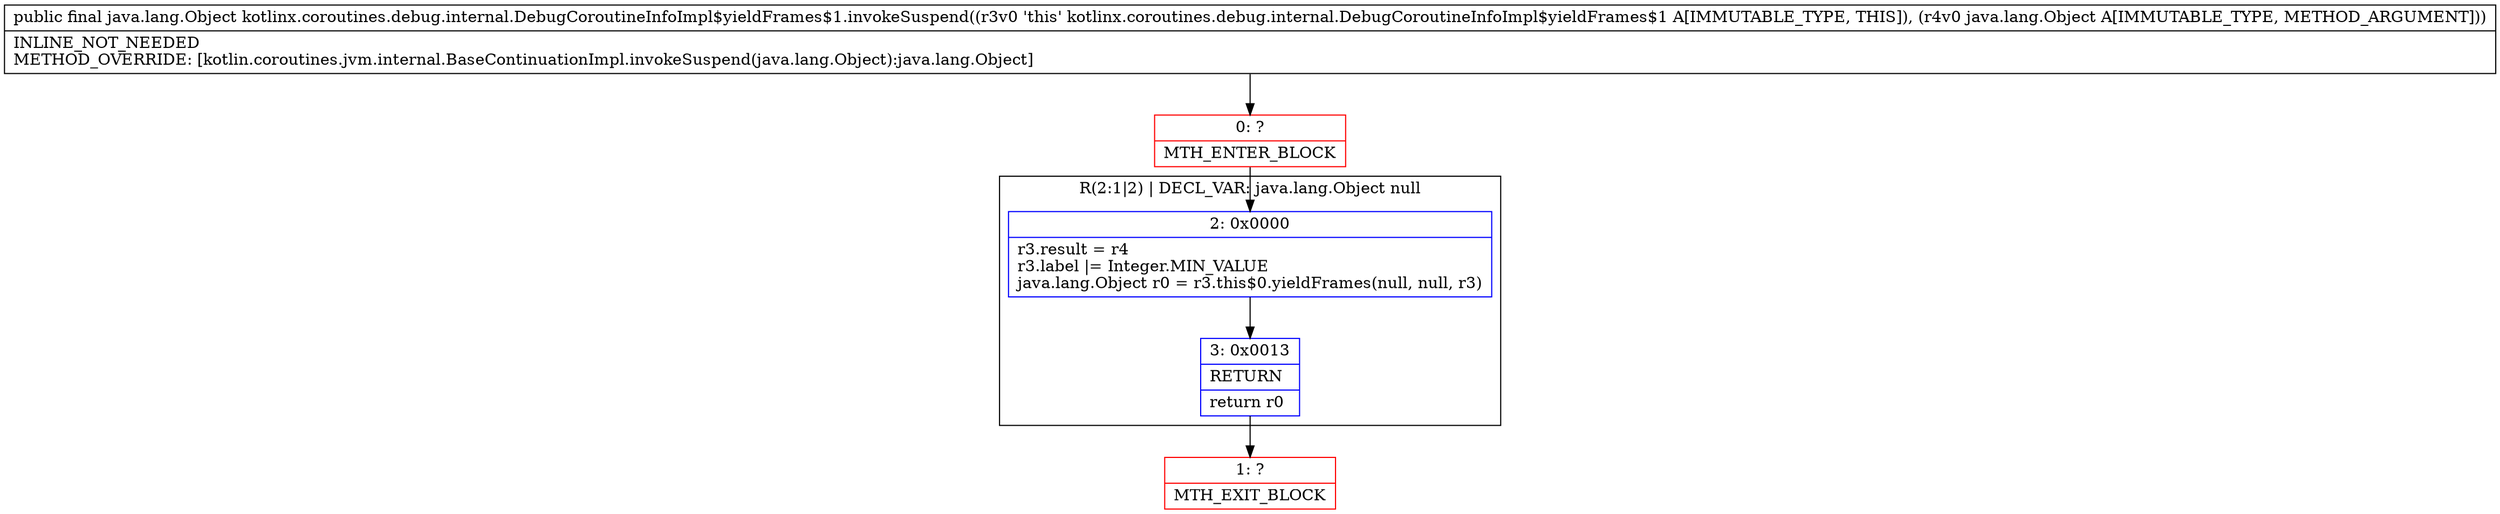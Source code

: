 digraph "CFG forkotlinx.coroutines.debug.internal.DebugCoroutineInfoImpl$yieldFrames$1.invokeSuspend(Ljava\/lang\/Object;)Ljava\/lang\/Object;" {
subgraph cluster_Region_2003184136 {
label = "R(2:1|2) | DECL_VAR: java.lang.Object null\l";
node [shape=record,color=blue];
Node_2 [shape=record,label="{2\:\ 0x0000|r3.result = r4\lr3.label \|= Integer.MIN_VALUE\ljava.lang.Object r0 = r3.this$0.yieldFrames(null, null, r3)\l}"];
Node_3 [shape=record,label="{3\:\ 0x0013|RETURN\l|return r0\l}"];
}
Node_0 [shape=record,color=red,label="{0\:\ ?|MTH_ENTER_BLOCK\l}"];
Node_1 [shape=record,color=red,label="{1\:\ ?|MTH_EXIT_BLOCK\l}"];
MethodNode[shape=record,label="{public final java.lang.Object kotlinx.coroutines.debug.internal.DebugCoroutineInfoImpl$yieldFrames$1.invokeSuspend((r3v0 'this' kotlinx.coroutines.debug.internal.DebugCoroutineInfoImpl$yieldFrames$1 A[IMMUTABLE_TYPE, THIS]), (r4v0 java.lang.Object A[IMMUTABLE_TYPE, METHOD_ARGUMENT]))  | INLINE_NOT_NEEDED\lMETHOD_OVERRIDE: [kotlin.coroutines.jvm.internal.BaseContinuationImpl.invokeSuspend(java.lang.Object):java.lang.Object]\l}"];
MethodNode -> Node_0;Node_2 -> Node_3;
Node_3 -> Node_1;
Node_0 -> Node_2;
}

